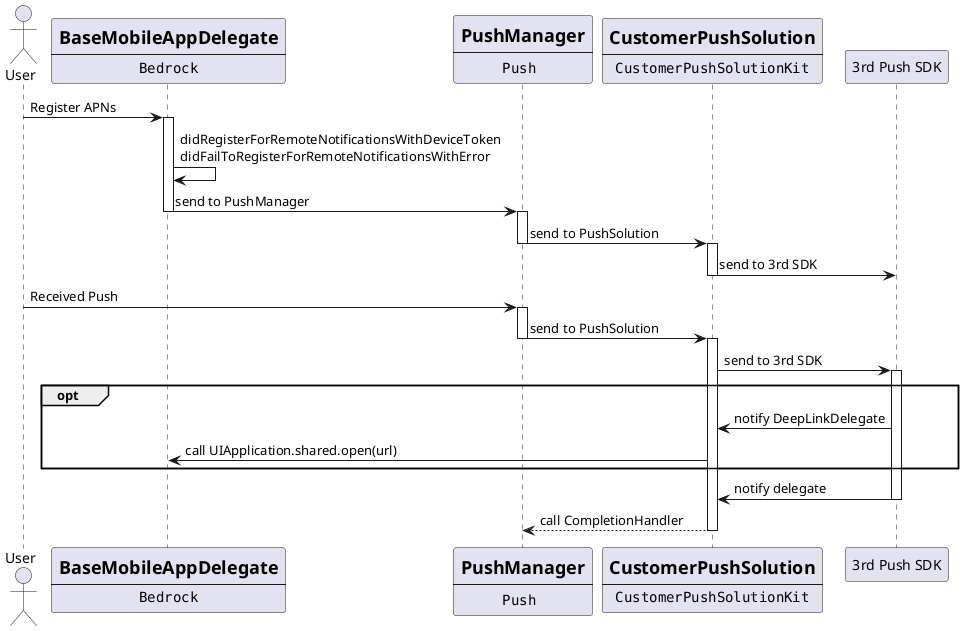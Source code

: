 @startuml
actor User
participant BaseMobileAppDelegate [
    =BaseMobileAppDelegate
    ----
    ""Bedrock""
]
participant PushManager [
    =PushManager
    ----
    ""Push""  
] 
participant CustomerPushSolution [
    =CustomerPushSolution
    ----
    ""CustomerPushSolutionKit""
]
participant "3rd Push SDK" as 3rdSDK

User->BaseMobileAppDelegate: Register APNs
activate BaseMobileAppDelegate
BaseMobileAppDelegate->BaseMobileAppDelegate: didRegisterForRemoteNotificationsWithDeviceToken\ndidFailToRegisterForRemoteNotificationsWithError
BaseMobileAppDelegate->PushManager: send to PushManager
deactivate BaseMobileAppDelegate

activate PushManager
PushManager->CustomerPushSolution: send to PushSolution
deactivate PushManager

activate CustomerPushSolution
CustomerPushSolution->3rdSDK: send to 3rd SDK
deactivate CustomerPushSolution

User->PushManager: Received Push
activate PushManager
PushManager->CustomerPushSolution: send to PushSolution
deactivate PushManager

activate CustomerPushSolution
CustomerPushSolution->3rdSDK: send to 3rd SDK

activate 3rdSDK
group opt
3rdSDK->CustomerPushSolution: notify DeepLinkDelegate
CustomerPushSolution->BaseMobileAppDelegate: call UIApplication.shared.open(url)
end
3rdSDK->CustomerPushSolution: notify delegate
deactivate 3rdSDK
CustomerPushSolution-->PushManager: call CompletionHandler
deactivate CustomerPushSolution

@enduml